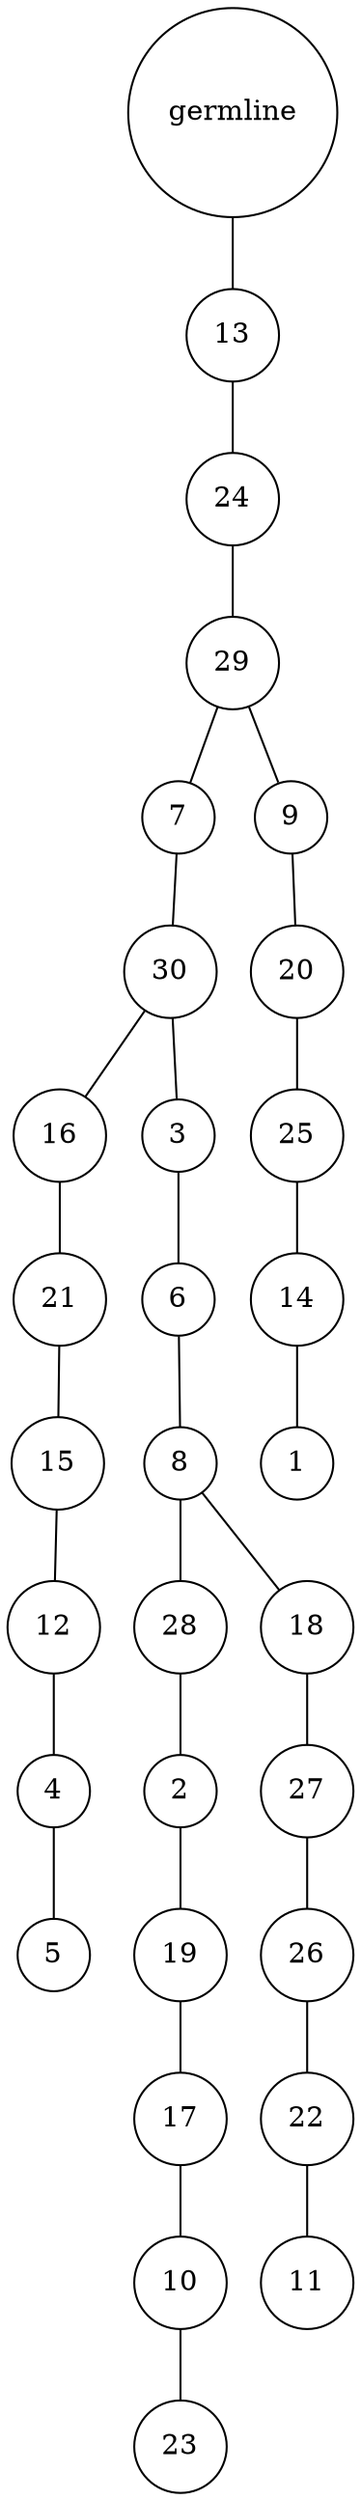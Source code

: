 graph {
	rankdir=UD;
	splines=line;
	node [shape=circle]
	"0x7fba652404c0" [label="germline"];
	"0x7fba652404f0" [label="13"];
	"0x7fba652404c0" -- "0x7fba652404f0" ;
	"0x7fba65240520" [label="24"];
	"0x7fba652404f0" -- "0x7fba65240520" ;
	"0x7fba65240550" [label="29"];
	"0x7fba65240520" -- "0x7fba65240550" ;
	"0x7fba65240580" [label="7"];
	"0x7fba65240550" -- "0x7fba65240580" ;
	"0x7fba652405b0" [label="30"];
	"0x7fba65240580" -- "0x7fba652405b0" ;
	"0x7fba652405e0" [label="16"];
	"0x7fba652405b0" -- "0x7fba652405e0" ;
	"0x7fba65240610" [label="21"];
	"0x7fba652405e0" -- "0x7fba65240610" ;
	"0x7fba65240640" [label="15"];
	"0x7fba65240610" -- "0x7fba65240640" ;
	"0x7fba65240670" [label="12"];
	"0x7fba65240640" -- "0x7fba65240670" ;
	"0x7fba652406a0" [label="4"];
	"0x7fba65240670" -- "0x7fba652406a0" ;
	"0x7fba652406d0" [label="5"];
	"0x7fba652406a0" -- "0x7fba652406d0" ;
	"0x7fba65240700" [label="3"];
	"0x7fba652405b0" -- "0x7fba65240700" ;
	"0x7fba65240730" [label="6"];
	"0x7fba65240700" -- "0x7fba65240730" ;
	"0x7fba65240760" [label="8"];
	"0x7fba65240730" -- "0x7fba65240760" ;
	"0x7fba65240790" [label="28"];
	"0x7fba65240760" -- "0x7fba65240790" ;
	"0x7fba652407c0" [label="2"];
	"0x7fba65240790" -- "0x7fba652407c0" ;
	"0x7fba652407f0" [label="19"];
	"0x7fba652407c0" -- "0x7fba652407f0" ;
	"0x7fba65240820" [label="17"];
	"0x7fba652407f0" -- "0x7fba65240820" ;
	"0x7fba65240850" [label="10"];
	"0x7fba65240820" -- "0x7fba65240850" ;
	"0x7fba65240880" [label="23"];
	"0x7fba65240850" -- "0x7fba65240880" ;
	"0x7fba652408b0" [label="18"];
	"0x7fba65240760" -- "0x7fba652408b0" ;
	"0x7fba652408e0" [label="27"];
	"0x7fba652408b0" -- "0x7fba652408e0" ;
	"0x7fba65240910" [label="26"];
	"0x7fba652408e0" -- "0x7fba65240910" ;
	"0x7fba65240940" [label="22"];
	"0x7fba65240910" -- "0x7fba65240940" ;
	"0x7fba65240970" [label="11"];
	"0x7fba65240940" -- "0x7fba65240970" ;
	"0x7fba652409a0" [label="9"];
	"0x7fba65240550" -- "0x7fba652409a0" ;
	"0x7fba652409d0" [label="20"];
	"0x7fba652409a0" -- "0x7fba652409d0" ;
	"0x7fba65240a00" [label="25"];
	"0x7fba652409d0" -- "0x7fba65240a00" ;
	"0x7fba65240a30" [label="14"];
	"0x7fba65240a00" -- "0x7fba65240a30" ;
	"0x7fba65240a60" [label="1"];
	"0x7fba65240a30" -- "0x7fba65240a60" ;
}
